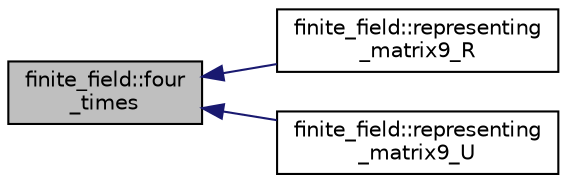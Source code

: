 digraph "finite_field::four_times"
{
  edge [fontname="Helvetica",fontsize="10",labelfontname="Helvetica",labelfontsize="10"];
  node [fontname="Helvetica",fontsize="10",shape=record];
  rankdir="LR";
  Node2934 [label="finite_field::four\l_times",height=0.2,width=0.4,color="black", fillcolor="grey75", style="filled", fontcolor="black"];
  Node2934 -> Node2935 [dir="back",color="midnightblue",fontsize="10",style="solid",fontname="Helvetica"];
  Node2935 [label="finite_field::representing\l_matrix9_R",height=0.2,width=0.4,color="black", fillcolor="white", style="filled",URL="$df/d5a/classfinite__field.html#a8d15d20bbe64970c34f927ca4ecd27ef"];
  Node2934 -> Node2936 [dir="back",color="midnightblue",fontsize="10",style="solid",fontname="Helvetica"];
  Node2936 [label="finite_field::representing\l_matrix9_U",height=0.2,width=0.4,color="black", fillcolor="white", style="filled",URL="$df/d5a/classfinite__field.html#a71554021c854e73fbe656c96cfe48ede"];
}
